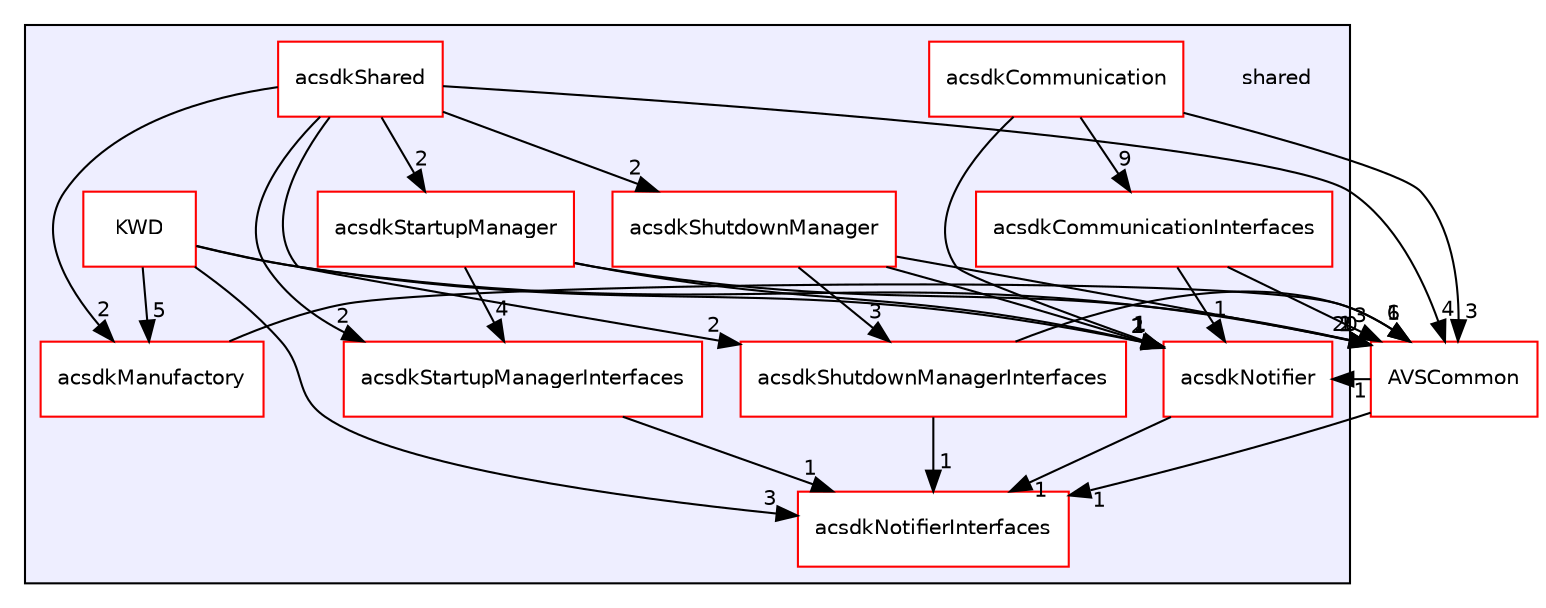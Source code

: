 digraph "/workplace/avs-device-sdk/shared" {
  compound=true
  node [ fontsize="10", fontname="Helvetica"];
  edge [ labelfontsize="10", labelfontname="Helvetica"];
  subgraph clusterdir_9982052f7ce695d12571567315b2fafa {
    graph [ bgcolor="#eeeeff", pencolor="black", label="" URL="dir_9982052f7ce695d12571567315b2fafa.html"];
    dir_9982052f7ce695d12571567315b2fafa [shape=plaintext label="shared"];
    dir_6a8529a7f68daf9980b0eea3e7ed6c99 [shape=box label="acsdkCommunication" color="red" fillcolor="white" style="filled" URL="dir_6a8529a7f68daf9980b0eea3e7ed6c99.html"];
    dir_946d7c0ba4de122aec9019a9272c29f4 [shape=box label="acsdkCommunicationInterfaces" color="red" fillcolor="white" style="filled" URL="dir_946d7c0ba4de122aec9019a9272c29f4.html"];
    dir_0ca348091c23ede3b6afd50c8666ff04 [shape=box label="acsdkManufactory" color="red" fillcolor="white" style="filled" URL="dir_0ca348091c23ede3b6afd50c8666ff04.html"];
    dir_fe5a1e31b2404c649ea4321e0ec6a380 [shape=box label="acsdkNotifier" color="red" fillcolor="white" style="filled" URL="dir_fe5a1e31b2404c649ea4321e0ec6a380.html"];
    dir_d3cfb0f75dbe2fd43efeb9e5a78af15e [shape=box label="acsdkNotifierInterfaces" color="red" fillcolor="white" style="filled" URL="dir_d3cfb0f75dbe2fd43efeb9e5a78af15e.html"];
    dir_094f047ad0cb3b6aaf74594655cf574d [shape=box label="acsdkShared" color="red" fillcolor="white" style="filled" URL="dir_094f047ad0cb3b6aaf74594655cf574d.html"];
    dir_1f2d4964515b42f85363ee844ecf71fd [shape=box label="acsdkShutdownManager" color="red" fillcolor="white" style="filled" URL="dir_1f2d4964515b42f85363ee844ecf71fd.html"];
    dir_327d2d2447c2d09118d81200f3476bc6 [shape=box label="acsdkShutdownManagerInterfaces" color="red" fillcolor="white" style="filled" URL="dir_327d2d2447c2d09118d81200f3476bc6.html"];
    dir_0217ca97e8ff44b6aeb3867083553018 [shape=box label="acsdkStartupManager" color="red" fillcolor="white" style="filled" URL="dir_0217ca97e8ff44b6aeb3867083553018.html"];
    dir_db7c1f4866d3e190a24d7d9d9eb0fe40 [shape=box label="acsdkStartupManagerInterfaces" color="red" fillcolor="white" style="filled" URL="dir_db7c1f4866d3e190a24d7d9d9eb0fe40.html"];
    dir_e410f0f5f1983efb71051e3794e71cfe [shape=box label="KWD" color="red" fillcolor="white" style="filled" URL="dir_e410f0f5f1983efb71051e3794e71cfe.html"];
  }
  dir_13e65effb2bde530b17b3d5eefcd0266 [shape=box label="AVSCommon" fillcolor="white" style="filled" color="red" URL="dir_13e65effb2bde530b17b3d5eefcd0266.html"];
  dir_094f047ad0cb3b6aaf74594655cf574d->dir_db7c1f4866d3e190a24d7d9d9eb0fe40 [headlabel="2", labeldistance=1.5 headhref="dir_000745_000764.html"];
  dir_094f047ad0cb3b6aaf74594655cf574d->dir_1f2d4964515b42f85363ee844ecf71fd [headlabel="2", labeldistance=1.5 headhref="dir_000745_000749.html"];
  dir_094f047ad0cb3b6aaf74594655cf574d->dir_13e65effb2bde530b17b3d5eefcd0266 [headlabel="4", labeldistance=1.5 headhref="dir_000745_000017.html"];
  dir_094f047ad0cb3b6aaf74594655cf574d->dir_0ca348091c23ede3b6afd50c8666ff04 [headlabel="2", labeldistance=1.5 headhref="dir_000745_000726.html"];
  dir_094f047ad0cb3b6aaf74594655cf574d->dir_327d2d2447c2d09118d81200f3476bc6 [headlabel="2", labeldistance=1.5 headhref="dir_000745_000754.html"];
  dir_094f047ad0cb3b6aaf74594655cf574d->dir_0217ca97e8ff44b6aeb3867083553018 [headlabel="2", labeldistance=1.5 headhref="dir_000745_000759.html"];
  dir_fe5a1e31b2404c649ea4321e0ec6a380->dir_d3cfb0f75dbe2fd43efeb9e5a78af15e [headlabel="1", labeldistance=1.5 headhref="dir_000732_000737.html"];
  dir_6a8529a7f68daf9980b0eea3e7ed6c99->dir_fe5a1e31b2404c649ea4321e0ec6a380 [headlabel="1", labeldistance=1.5 headhref="dir_000719_000732.html"];
  dir_6a8529a7f68daf9980b0eea3e7ed6c99->dir_13e65effb2bde530b17b3d5eefcd0266 [headlabel="3", labeldistance=1.5 headhref="dir_000719_000017.html"];
  dir_6a8529a7f68daf9980b0eea3e7ed6c99->dir_946d7c0ba4de122aec9019a9272c29f4 [headlabel="9", labeldistance=1.5 headhref="dir_000719_000723.html"];
  dir_db7c1f4866d3e190a24d7d9d9eb0fe40->dir_d3cfb0f75dbe2fd43efeb9e5a78af15e [headlabel="1", labeldistance=1.5 headhref="dir_000764_000737.html"];
  dir_1f2d4964515b42f85363ee844ecf71fd->dir_fe5a1e31b2404c649ea4321e0ec6a380 [headlabel="1", labeldistance=1.5 headhref="dir_000749_000732.html"];
  dir_1f2d4964515b42f85363ee844ecf71fd->dir_13e65effb2bde530b17b3d5eefcd0266 [headlabel="2", labeldistance=1.5 headhref="dir_000749_000017.html"];
  dir_1f2d4964515b42f85363ee844ecf71fd->dir_327d2d2447c2d09118d81200f3476bc6 [headlabel="3", labeldistance=1.5 headhref="dir_000749_000754.html"];
  dir_13e65effb2bde530b17b3d5eefcd0266->dir_fe5a1e31b2404c649ea4321e0ec6a380 [headlabel="1", labeldistance=1.5 headhref="dir_000017_000732.html"];
  dir_13e65effb2bde530b17b3d5eefcd0266->dir_d3cfb0f75dbe2fd43efeb9e5a78af15e [headlabel="1", labeldistance=1.5 headhref="dir_000017_000737.html"];
  dir_e410f0f5f1983efb71051e3794e71cfe->dir_fe5a1e31b2404c649ea4321e0ec6a380 [headlabel="2", labeldistance=1.5 headhref="dir_000117_000732.html"];
  dir_e410f0f5f1983efb71051e3794e71cfe->dir_13e65effb2bde530b17b3d5eefcd0266 [headlabel="20", labeldistance=1.5 headhref="dir_000117_000017.html"];
  dir_e410f0f5f1983efb71051e3794e71cfe->dir_0ca348091c23ede3b6afd50c8666ff04 [headlabel="5", labeldistance=1.5 headhref="dir_000117_000726.html"];
  dir_e410f0f5f1983efb71051e3794e71cfe->dir_d3cfb0f75dbe2fd43efeb9e5a78af15e [headlabel="3", labeldistance=1.5 headhref="dir_000117_000737.html"];
  dir_0ca348091c23ede3b6afd50c8666ff04->dir_13e65effb2bde530b17b3d5eefcd0266 [headlabel="6", labeldistance=1.5 headhref="dir_000726_000017.html"];
  dir_327d2d2447c2d09118d81200f3476bc6->dir_13e65effb2bde530b17b3d5eefcd0266 [headlabel="1", labeldistance=1.5 headhref="dir_000754_000017.html"];
  dir_327d2d2447c2d09118d81200f3476bc6->dir_d3cfb0f75dbe2fd43efeb9e5a78af15e [headlabel="1", labeldistance=1.5 headhref="dir_000754_000737.html"];
  dir_0217ca97e8ff44b6aeb3867083553018->dir_fe5a1e31b2404c649ea4321e0ec6a380 [headlabel="1", labeldistance=1.5 headhref="dir_000759_000732.html"];
  dir_0217ca97e8ff44b6aeb3867083553018->dir_db7c1f4866d3e190a24d7d9d9eb0fe40 [headlabel="4", labeldistance=1.5 headhref="dir_000759_000764.html"];
  dir_0217ca97e8ff44b6aeb3867083553018->dir_13e65effb2bde530b17b3d5eefcd0266 [headlabel="1", labeldistance=1.5 headhref="dir_000759_000017.html"];
  dir_946d7c0ba4de122aec9019a9272c29f4->dir_fe5a1e31b2404c649ea4321e0ec6a380 [headlabel="1", labeldistance=1.5 headhref="dir_000723_000732.html"];
  dir_946d7c0ba4de122aec9019a9272c29f4->dir_13e65effb2bde530b17b3d5eefcd0266 [headlabel="3", labeldistance=1.5 headhref="dir_000723_000017.html"];
}
